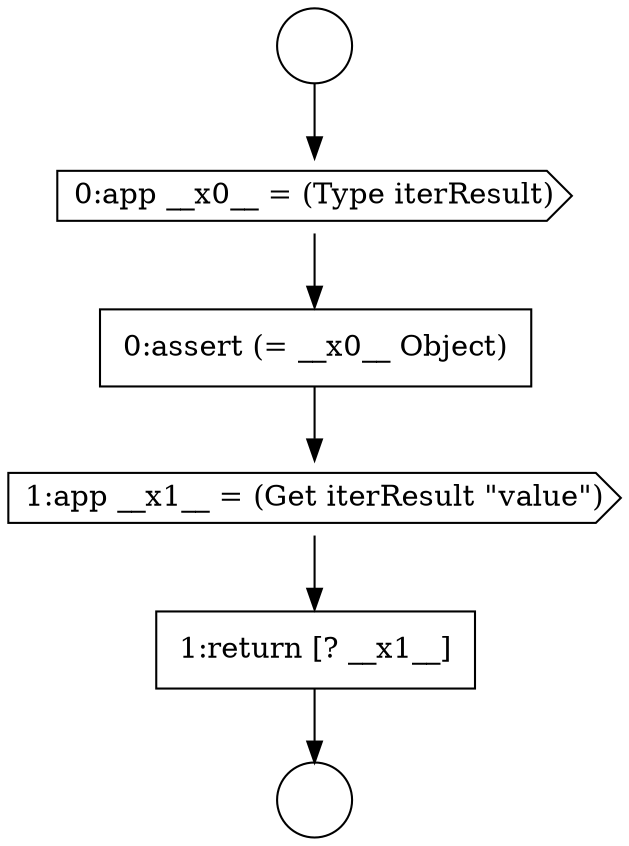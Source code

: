 digraph {
  node988 [shape=cds, label=<<font color="black">0:app __x0__ = (Type iterResult)</font>> color="black" fillcolor="white" style=filled]
  node989 [shape=none, margin=0, label=<<font color="black">
    <table border="0" cellborder="1" cellspacing="0" cellpadding="10">
      <tr><td align="left">0:assert (= __x0__ Object)</td></tr>
    </table>
  </font>> color="black" fillcolor="white" style=filled]
  node990 [shape=cds, label=<<font color="black">1:app __x1__ = (Get iterResult &quot;value&quot;)</font>> color="black" fillcolor="white" style=filled]
  node986 [shape=circle label=" " color="black" fillcolor="white" style=filled]
  node991 [shape=none, margin=0, label=<<font color="black">
    <table border="0" cellborder="1" cellspacing="0" cellpadding="10">
      <tr><td align="left">1:return [? __x1__]</td></tr>
    </table>
  </font>> color="black" fillcolor="white" style=filled]
  node987 [shape=circle label=" " color="black" fillcolor="white" style=filled]
  node991 -> node987 [ color="black"]
  node990 -> node991 [ color="black"]
  node986 -> node988 [ color="black"]
  node988 -> node989 [ color="black"]
  node989 -> node990 [ color="black"]
}
